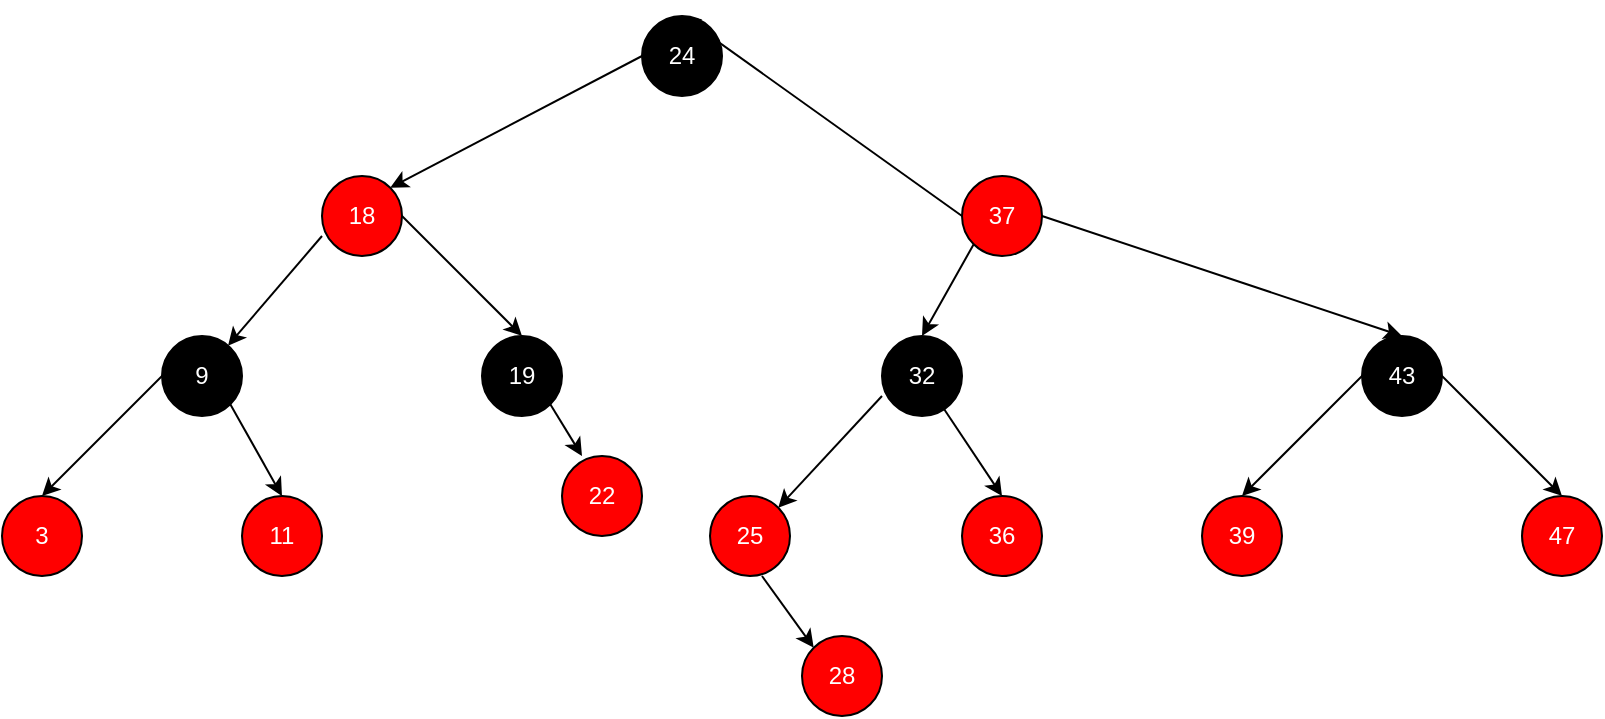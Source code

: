 <mxfile version="25.0.3">
  <diagram name="Page-1" id="j1CUTHfM_lew2WtE_cfq">
    <mxGraphModel dx="1054" dy="504" grid="1" gridSize="10" guides="1" tooltips="1" connect="1" arrows="1" fold="1" page="1" pageScale="1" pageWidth="10000" pageHeight="10000" math="0" shadow="0">
      <root>
        <mxCell id="0" />
        <mxCell id="1" parent="0" />
        <mxCell id="tVpZ6s8ooF1xdLXQ13zd-1" value="&lt;font color=&quot;#ffffff&quot;&gt;37&lt;/font&gt;" style="ellipse;whiteSpace=wrap;html=1;aspect=fixed;fillColor=#FF0000;" parent="1" vertex="1">
          <mxGeometry x="5160" y="520" width="40" height="40" as="geometry" />
        </mxCell>
        <mxCell id="tVpZ6s8ooF1xdLXQ13zd-2" value="&lt;font color=&quot;#ffffff&quot;&gt;24&lt;/font&gt;" style="ellipse;whiteSpace=wrap;html=1;aspect=fixed;fillColor=#000000;" parent="1" vertex="1">
          <mxGeometry x="5000" y="440" width="40" height="40" as="geometry" />
        </mxCell>
        <mxCell id="tVpZ6s8ooF1xdLXQ13zd-3" value="" style="endArrow=classic;html=1;rounded=0;entryX=0.5;entryY=0;entryDx=0;entryDy=0;exitX=0;exitY=0.5;exitDx=0;exitDy=0;" parent="1" target="tVpZ6s8ooF1xdLXQ13zd-2" edge="1" source="tVpZ6s8ooF1xdLXQ13zd-1">
          <mxGeometry width="50" height="50" relative="1" as="geometry">
            <mxPoint x="5280" y="420" as="sourcePoint" />
            <mxPoint x="5330" y="370" as="targetPoint" />
          </mxGeometry>
        </mxCell>
        <mxCell id="tVpZ6s8ooF1xdLXQ13zd-4" value="&lt;font color=&quot;#ffffff&quot;&gt;43&lt;/font&gt;" style="ellipse;whiteSpace=wrap;html=1;aspect=fixed;fillColor=#000000;" parent="1" vertex="1">
          <mxGeometry x="5360" y="600" width="40" height="40" as="geometry" />
        </mxCell>
        <mxCell id="tVpZ6s8ooF1xdLXQ13zd-5" value="" style="endArrow=classic;html=1;rounded=0;entryX=0.5;entryY=0;entryDx=0;entryDy=0;" parent="1" target="tVpZ6s8ooF1xdLXQ13zd-4" edge="1">
          <mxGeometry width="50" height="50" relative="1" as="geometry">
            <mxPoint x="5200" y="540" as="sourcePoint" />
            <mxPoint x="5250" y="490" as="targetPoint" />
          </mxGeometry>
        </mxCell>
        <mxCell id="J22uuMfeXZK0YEk9KujG-1" value="&lt;font color=&quot;#ffffff&quot;&gt;18&lt;/font&gt;" style="ellipse;whiteSpace=wrap;html=1;aspect=fixed;fillColor=#FF0000;" vertex="1" parent="1">
          <mxGeometry x="4840" y="520" width="40" height="40" as="geometry" />
        </mxCell>
        <mxCell id="J22uuMfeXZK0YEk9KujG-2" value="" style="endArrow=classic;html=1;rounded=0;entryX=1;entryY=0;entryDx=0;entryDy=0;" edge="1" parent="1" target="J22uuMfeXZK0YEk9KujG-1">
          <mxGeometry width="50" height="50" relative="1" as="geometry">
            <mxPoint x="5000" y="460" as="sourcePoint" />
            <mxPoint x="5050" y="410" as="targetPoint" />
          </mxGeometry>
        </mxCell>
        <mxCell id="J22uuMfeXZK0YEk9KujG-3" value="&lt;font color=&quot;#ffffff&quot;&gt;39&lt;/font&gt;" style="ellipse;whiteSpace=wrap;html=1;aspect=fixed;fillColor=#ff0000;" vertex="1" parent="1">
          <mxGeometry x="5280" y="680" width="40" height="40" as="geometry" />
        </mxCell>
        <mxCell id="J22uuMfeXZK0YEk9KujG-4" value="" style="endArrow=classic;html=1;rounded=0;entryX=0.5;entryY=0;entryDx=0;entryDy=0;exitX=0;exitY=0.5;exitDx=0;exitDy=0;" edge="1" parent="1" source="tVpZ6s8ooF1xdLXQ13zd-4" target="J22uuMfeXZK0YEk9KujG-3">
          <mxGeometry width="50" height="50" relative="1" as="geometry">
            <mxPoint x="5240" y="620" as="sourcePoint" />
            <mxPoint x="5290" y="570" as="targetPoint" />
          </mxGeometry>
        </mxCell>
        <mxCell id="J22uuMfeXZK0YEk9KujG-5" value="&lt;font color=&quot;#ffffff&quot;&gt;32&lt;/font&gt;" style="ellipse;whiteSpace=wrap;html=1;aspect=fixed;fillColor=#000000;" vertex="1" parent="1">
          <mxGeometry x="5120" y="600" width="40" height="40" as="geometry" />
        </mxCell>
        <mxCell id="J22uuMfeXZK0YEk9KujG-7" value="&lt;font color=&quot;#ffffff&quot;&gt;19&lt;/font&gt;" style="ellipse;whiteSpace=wrap;html=1;aspect=fixed;fillColor=#000000;" vertex="1" parent="1">
          <mxGeometry x="4920" y="600" width="40" height="40" as="geometry" />
        </mxCell>
        <mxCell id="J22uuMfeXZK0YEk9KujG-9" value="&lt;font color=&quot;#ffffff&quot;&gt;36&lt;/font&gt;" style="ellipse;whiteSpace=wrap;html=1;aspect=fixed;fillColor=#ff0000;" vertex="1" parent="1">
          <mxGeometry x="5160" y="680" width="40" height="40" as="geometry" />
        </mxCell>
        <mxCell id="J22uuMfeXZK0YEk9KujG-10" value="" style="endArrow=classic;html=1;rounded=0;entryX=0.5;entryY=0;entryDx=0;entryDy=0;" edge="1" parent="1" source="J22uuMfeXZK0YEk9KujG-5" target="J22uuMfeXZK0YEk9KujG-9">
          <mxGeometry width="50" height="50" relative="1" as="geometry">
            <mxPoint x="5320" y="750" as="sourcePoint" />
            <mxPoint x="5370" y="700" as="targetPoint" />
          </mxGeometry>
        </mxCell>
        <mxCell id="J22uuMfeXZK0YEk9KujG-11" value="&lt;font color=&quot;#ffffff&quot;&gt;3&lt;/font&gt;" style="ellipse;whiteSpace=wrap;html=1;aspect=fixed;fillColor=#FF0000;" vertex="1" parent="1">
          <mxGeometry x="4680" y="680" width="40" height="40" as="geometry" />
        </mxCell>
        <mxCell id="J22uuMfeXZK0YEk9KujG-13" value="" style="endArrow=classic;html=1;rounded=0;exitX=1;exitY=0.5;exitDx=0;exitDy=0;entryX=0.5;entryY=0;entryDx=0;entryDy=0;" edge="1" parent="1" source="J22uuMfeXZK0YEk9KujG-1" target="J22uuMfeXZK0YEk9KujG-7">
          <mxGeometry width="50" height="50" relative="1" as="geometry">
            <mxPoint x="5310" y="720" as="sourcePoint" />
            <mxPoint x="5360" y="670" as="targetPoint" />
          </mxGeometry>
        </mxCell>
        <mxCell id="J22uuMfeXZK0YEk9KujG-14" value="" style="endArrow=classic;html=1;rounded=0;exitX=0;exitY=1;exitDx=0;exitDy=0;entryX=0.5;entryY=0;entryDx=0;entryDy=0;" edge="1" parent="1" source="tVpZ6s8ooF1xdLXQ13zd-1" target="J22uuMfeXZK0YEk9KujG-5">
          <mxGeometry width="50" height="50" relative="1" as="geometry">
            <mxPoint x="5310" y="720" as="sourcePoint" />
            <mxPoint x="5360" y="670" as="targetPoint" />
          </mxGeometry>
        </mxCell>
        <mxCell id="J22uuMfeXZK0YEk9KujG-15" value="&lt;font color=&quot;#ffffff&quot;&gt;25&lt;/font&gt;" style="ellipse;whiteSpace=wrap;html=1;aspect=fixed;fillColor=#ff0000;" vertex="1" parent="1">
          <mxGeometry x="5034" y="680" width="40" height="40" as="geometry" />
        </mxCell>
        <mxCell id="J22uuMfeXZK0YEk9KujG-16" value="" style="endArrow=classic;html=1;rounded=0;entryX=1;entryY=0;entryDx=0;entryDy=0;" edge="1" parent="1" target="J22uuMfeXZK0YEk9KujG-15">
          <mxGeometry width="50" height="50" relative="1" as="geometry">
            <mxPoint x="5120" y="630" as="sourcePoint" />
            <mxPoint x="5364" y="696" as="targetPoint" />
          </mxGeometry>
        </mxCell>
        <mxCell id="J22uuMfeXZK0YEk9KujG-17" value="&lt;font color=&quot;#ffffff&quot;&gt;47&lt;/font&gt;" style="ellipse;whiteSpace=wrap;html=1;aspect=fixed;fillColor=#FF0000;" vertex="1" parent="1">
          <mxGeometry x="5440" y="680" width="40" height="40" as="geometry" />
        </mxCell>
        <mxCell id="J22uuMfeXZK0YEk9KujG-18" value="" style="endArrow=classic;html=1;rounded=0;entryX=0.5;entryY=0;entryDx=0;entryDy=0;" edge="1" parent="1" target="J22uuMfeXZK0YEk9KujG-17">
          <mxGeometry width="50" height="50" relative="1" as="geometry">
            <mxPoint x="5400" y="620" as="sourcePoint" />
            <mxPoint x="5450" y="570" as="targetPoint" />
          </mxGeometry>
        </mxCell>
        <mxCell id="J22uuMfeXZK0YEk9KujG-19" value="&lt;font color=&quot;#ffffff&quot;&gt;9&lt;/font&gt;" style="ellipse;whiteSpace=wrap;html=1;aspect=fixed;fillColor=#000000;" vertex="1" parent="1">
          <mxGeometry x="4760" y="600" width="40" height="40" as="geometry" />
        </mxCell>
        <mxCell id="J22uuMfeXZK0YEk9KujG-21" value="&lt;font color=&quot;#ffffff&quot;&gt;11&lt;/font&gt;" style="ellipse;whiteSpace=wrap;html=1;aspect=fixed;fillColor=#FF0000;" vertex="1" parent="1">
          <mxGeometry x="4800" y="680" width="40" height="40" as="geometry" />
        </mxCell>
        <mxCell id="J22uuMfeXZK0YEk9KujG-23" value="" style="endArrow=classic;html=1;rounded=0;" edge="1" parent="1" target="J22uuMfeXZK0YEk9KujG-19">
          <mxGeometry width="50" height="50" relative="1" as="geometry">
            <mxPoint x="4840" y="550" as="sourcePoint" />
            <mxPoint x="4890" y="500" as="targetPoint" />
          </mxGeometry>
        </mxCell>
        <mxCell id="J22uuMfeXZK0YEk9KujG-24" value="" style="endArrow=classic;html=1;rounded=0;exitX=1;exitY=1;exitDx=0;exitDy=0;entryX=0.5;entryY=0;entryDx=0;entryDy=0;" edge="1" parent="1" source="J22uuMfeXZK0YEk9KujG-19" target="J22uuMfeXZK0YEk9KujG-21">
          <mxGeometry width="50" height="50" relative="1" as="geometry">
            <mxPoint x="5070" y="650" as="sourcePoint" />
            <mxPoint x="5120" y="600" as="targetPoint" />
          </mxGeometry>
        </mxCell>
        <mxCell id="J22uuMfeXZK0YEk9KujG-25" value="" style="endArrow=classic;html=1;rounded=0;exitX=0;exitY=0.5;exitDx=0;exitDy=0;entryX=0.5;entryY=0;entryDx=0;entryDy=0;" edge="1" parent="1" source="J22uuMfeXZK0YEk9KujG-19" target="J22uuMfeXZK0YEk9KujG-11">
          <mxGeometry width="50" height="50" relative="1" as="geometry">
            <mxPoint x="5070" y="650" as="sourcePoint" />
            <mxPoint x="5120" y="600" as="targetPoint" />
          </mxGeometry>
        </mxCell>
        <mxCell id="J22uuMfeXZK0YEk9KujG-26" value="&lt;font color=&quot;#ffffff&quot;&gt;22&lt;/font&gt;" style="ellipse;whiteSpace=wrap;html=1;aspect=fixed;fillColor=#ff0000;" vertex="1" parent="1">
          <mxGeometry x="4960" y="660" width="40" height="40" as="geometry" />
        </mxCell>
        <mxCell id="J22uuMfeXZK0YEk9KujG-27" value="" style="endArrow=classic;html=1;rounded=0;exitX=1;exitY=1;exitDx=0;exitDy=0;entryX=0.25;entryY=0;entryDx=0;entryDy=0;entryPerimeter=0;" edge="1" parent="1" source="J22uuMfeXZK0YEk9KujG-7" target="J22uuMfeXZK0YEk9KujG-26">
          <mxGeometry width="50" height="50" relative="1" as="geometry">
            <mxPoint x="5130" y="650" as="sourcePoint" />
            <mxPoint x="5180" y="600" as="targetPoint" />
          </mxGeometry>
        </mxCell>
        <mxCell id="J22uuMfeXZK0YEk9KujG-28" value="&lt;font color=&quot;#ffffff&quot;&gt;28&lt;/font&gt;" style="ellipse;whiteSpace=wrap;html=1;aspect=fixed;fillColor=#ff0000;" vertex="1" parent="1">
          <mxGeometry x="5080" y="750" width="40" height="40" as="geometry" />
        </mxCell>
        <mxCell id="J22uuMfeXZK0YEk9KujG-29" value="" style="endArrow=classic;html=1;rounded=0;entryX=0;entryY=0;entryDx=0;entryDy=0;" edge="1" parent="1" target="J22uuMfeXZK0YEk9KujG-28">
          <mxGeometry width="50" height="50" relative="1" as="geometry">
            <mxPoint x="5060" y="720" as="sourcePoint" />
            <mxPoint x="5110" y="670" as="targetPoint" />
          </mxGeometry>
        </mxCell>
      </root>
    </mxGraphModel>
  </diagram>
</mxfile>
